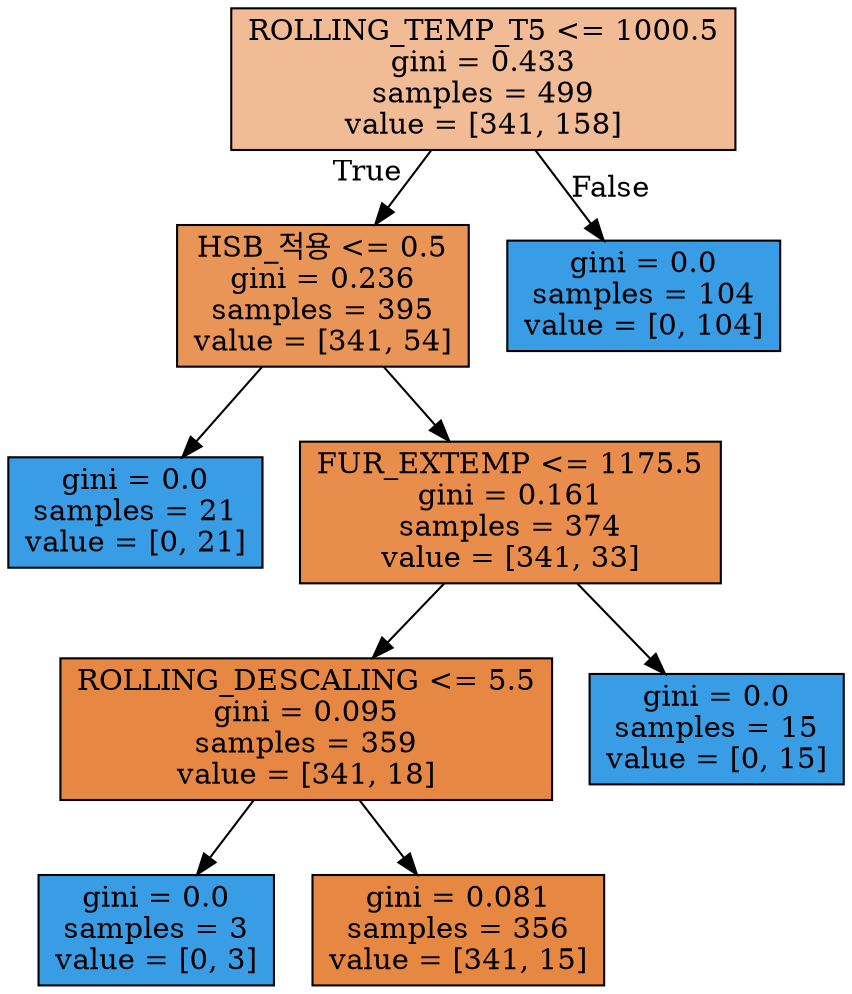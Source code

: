digraph Tree {
node [shape=box, style="filled", color="black"] ;
0 [label="ROLLING_TEMP_T5 <= 1000.5\ngini = 0.433\nsamples = 499\nvalue = [341, 158]", fillcolor="#f1bb95"] ;
1 [label="HSB_적용 <= 0.5\ngini = 0.236\nsamples = 395\nvalue = [341, 54]", fillcolor="#e99558"] ;
0 -> 1 [labeldistance=2.5, labelangle=45, headlabel="True"] ;
2 [label="gini = 0.0\nsamples = 21\nvalue = [0, 21]", fillcolor="#399de5"] ;
1 -> 2 ;
3 [label="FUR_EXTEMP <= 1175.5\ngini = 0.161\nsamples = 374\nvalue = [341, 33]", fillcolor="#e88d4c"] ;
1 -> 3 ;
4 [label="ROLLING_DESCALING <= 5.5\ngini = 0.095\nsamples = 359\nvalue = [341, 18]", fillcolor="#e68843"] ;
3 -> 4 ;
5 [label="gini = 0.0\nsamples = 3\nvalue = [0, 3]", fillcolor="#399de5"] ;
4 -> 5 ;
6 [label="gini = 0.081\nsamples = 356\nvalue = [341, 15]", fillcolor="#e68742"] ;
4 -> 6 ;
7 [label="gini = 0.0\nsamples = 15\nvalue = [0, 15]", fillcolor="#399de5"] ;
3 -> 7 ;
8 [label="gini = 0.0\nsamples = 104\nvalue = [0, 104]", fillcolor="#399de5"] ;
0 -> 8 [labeldistance=2.5, labelangle=-45, headlabel="False"] ;
}